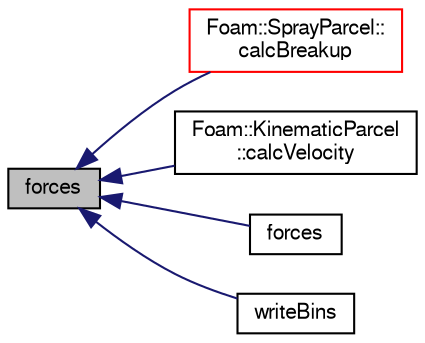 digraph "forces"
{
  bgcolor="transparent";
  edge [fontname="FreeSans",fontsize="10",labelfontname="FreeSans",labelfontsize="10"];
  node [fontname="FreeSans",fontsize="10",shape=record];
  rankdir="LR";
  Node1 [label="forces",height=0.2,width=0.4,color="black", fillcolor="grey75", style="filled", fontcolor="black"];
  Node1 -> Node2 [dir="back",color="midnightblue",fontsize="10",style="solid",fontname="FreeSans"];
  Node2 [label="Foam::SprayParcel::\lcalcBreakup",height=0.2,width=0.4,color="red",URL="$a24534.html#af788f9bd434c7cabde1b08a11956ae1a",tooltip="Correct parcel properties according to breakup model. "];
  Node1 -> Node8 [dir="back",color="midnightblue",fontsize="10",style="solid",fontname="FreeSans"];
  Node8 [label="Foam::KinematicParcel\l::calcVelocity",height=0.2,width=0.4,color="black",URL="$a23878.html#ad4b1064c43d78ec6b1e82eb57c3a1071"];
  Node1 -> Node9 [dir="back",color="midnightblue",fontsize="10",style="solid",fontname="FreeSans"];
  Node9 [label="forces",height=0.2,width=0.4,color="black",URL="$a28830.html#ac484c361dc443df83fbeded81a9c1c13",tooltip="Construct for given objectRegistry and dictionary. "];
  Node1 -> Node10 [dir="back",color="midnightblue",fontsize="10",style="solid",fontname="FreeSans"];
  Node10 [label="writeBins",height=0.2,width=0.4,color="black",URL="$a28830.html#a84f627caf8d3d82b9662d59fccd596e5",tooltip="Helper function to write bin data. "];
}
